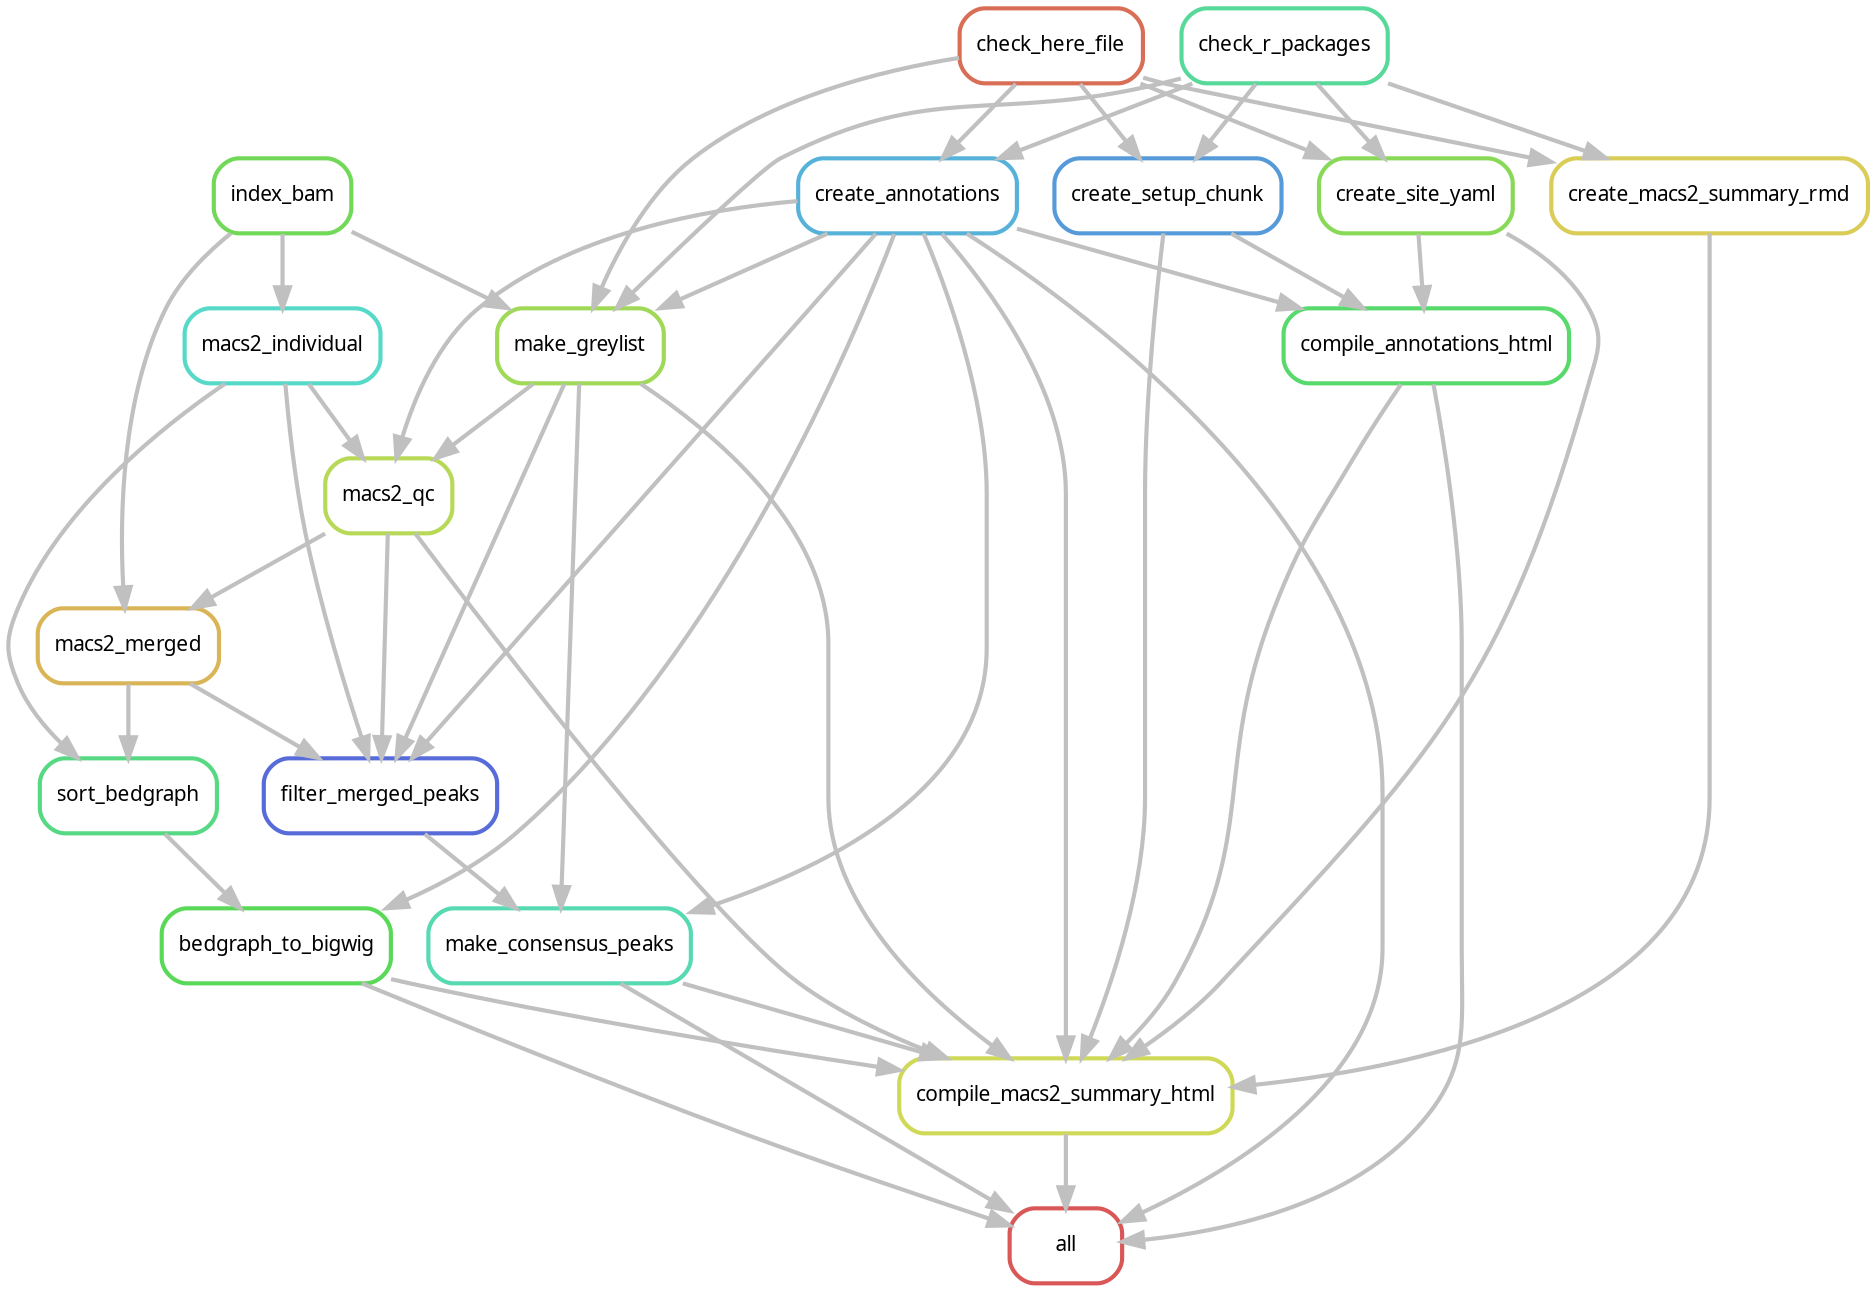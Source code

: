 digraph snakemake_dag {
    graph[bgcolor=white, margin=0];
    node[shape=box, style=rounded, fontname=sans,                 fontsize=10, penwidth=2];
    edge[penwidth=2, color=grey];
	0[label = "all", color = "0.00 0.6 0.85", style="rounded"];
	1[label = "compile_annotations_html", color = "0.36 0.6 0.85", style="rounded"];
	2[label = "create_annotations", color = "0.55 0.6 0.85", style="rounded"];
	3[label = "check_here_file", color = "0.03 0.6 0.85", style="rounded"];
	4[label = "check_r_packages", color = "0.42 0.6 0.85", style="rounded"];
	5[label = "create_setup_chunk", color = "0.58 0.6 0.85", style="rounded"];
	6[label = "create_site_yaml", color = "0.27 0.6 0.85", style="rounded"];
	7[label = "compile_macs2_summary_html", color = "0.18 0.6 0.85", style="rounded"];
	8[label = "bedgraph_to_bigwig", color = "0.33 0.6 0.85", style="rounded"];
	9[label = "sort_bedgraph", color = "0.39 0.6 0.85", style="rounded"];
	10[label = "macs2_merged", color = "0.12 0.6 0.85", style="rounded"];
	11[label = "index_bam", color = "0.30 0.6 0.85", style="rounded"];
	12[label = "macs2_qc", color = "0.21 0.6 0.85", style="rounded"];
	13[label = "make_greylist", color = "0.24 0.6 0.85", style="rounded"];
	14[label = "macs2_individual", color = "0.48 0.6 0.85", style="rounded"];
	15[label = "make_consensus_peaks", color = "0.45 0.6 0.85", style="rounded"];
	16[label = "filter_merged_peaks", color = "0.64 0.6 0.85", style="rounded"];
	17[label = "create_macs2_summary_rmd", color = "0.15 0.6 0.85", style="rounded"];
	7 -> 0
	15 -> 0
	8 -> 0
	1 -> 0
	2 -> 0
	6 -> 1
	2 -> 1
	5 -> 1
	4 -> 2
	3 -> 2
	4 -> 5
	3 -> 5
	4 -> 6
	3 -> 6
	17 -> 7
	12 -> 7
	5 -> 7
	15 -> 7
	8 -> 7
	13 -> 7
	6 -> 7
	1 -> 7
	2 -> 7
	9 -> 8
	2 -> 8
	14 -> 9
	10 -> 9
	12 -> 10
	11 -> 10
	13 -> 12
	14 -> 12
	2 -> 12
	11 -> 13
	4 -> 13
	2 -> 13
	3 -> 13
	11 -> 14
	2 -> 15
	13 -> 15
	16 -> 15
	12 -> 16
	13 -> 16
	10 -> 16
	14 -> 16
	2 -> 16
	4 -> 17
	3 -> 17
}            
